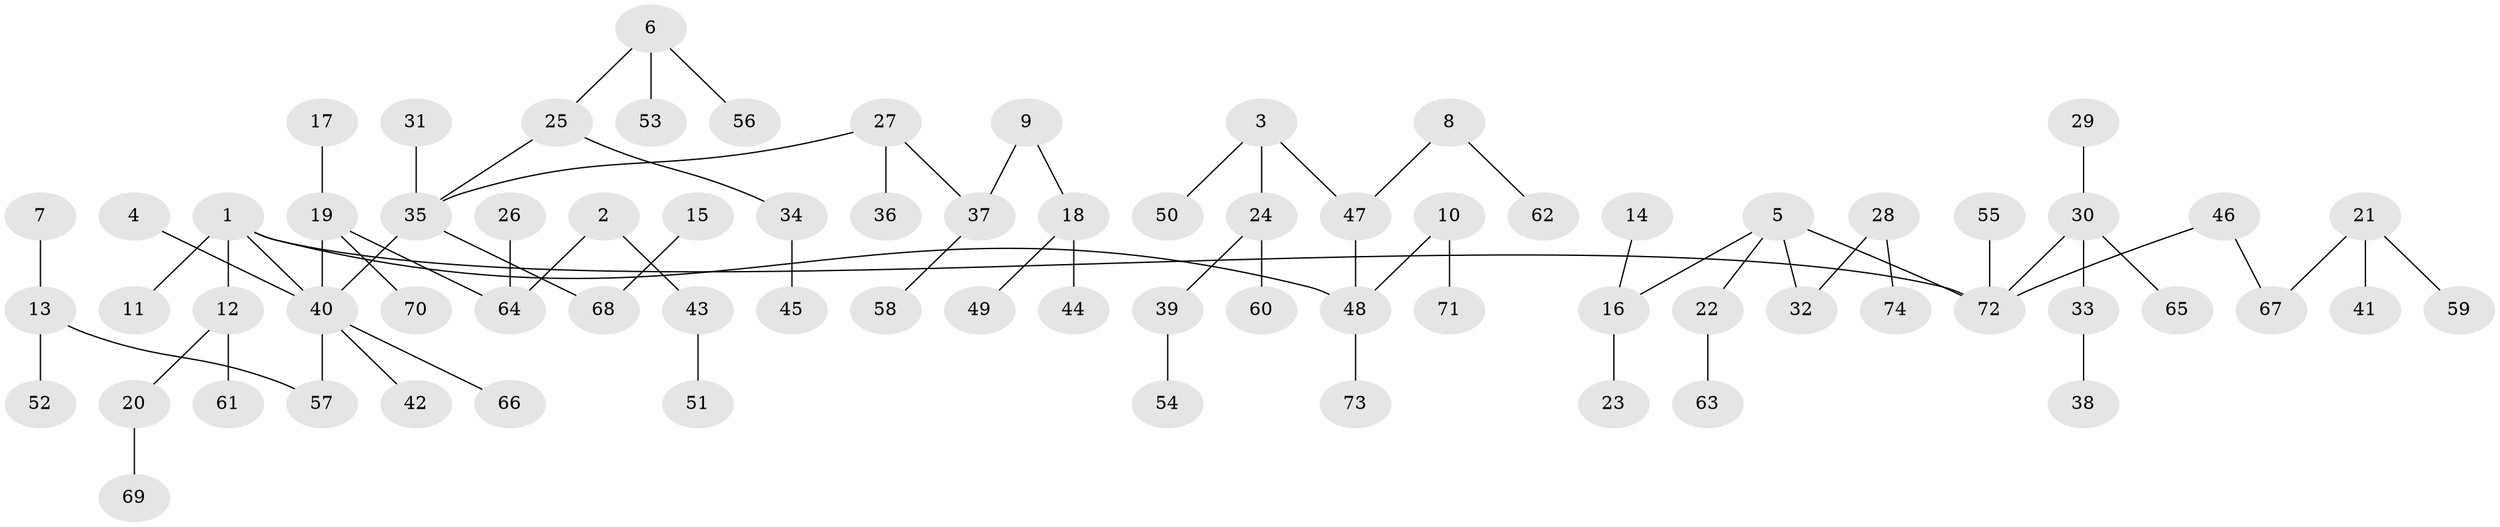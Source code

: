 // original degree distribution, {9: 0.006756756756756757, 5: 0.033783783783783786, 6: 0.02027027027027027, 4: 0.06756756756756757, 1: 0.5, 2: 0.25, 3: 0.12162162162162163}
// Generated by graph-tools (version 1.1) at 2025/02/03/09/25 03:02:17]
// undirected, 74 vertices, 73 edges
graph export_dot {
graph [start="1"]
  node [color=gray90,style=filled];
  1;
  2;
  3;
  4;
  5;
  6;
  7;
  8;
  9;
  10;
  11;
  12;
  13;
  14;
  15;
  16;
  17;
  18;
  19;
  20;
  21;
  22;
  23;
  24;
  25;
  26;
  27;
  28;
  29;
  30;
  31;
  32;
  33;
  34;
  35;
  36;
  37;
  38;
  39;
  40;
  41;
  42;
  43;
  44;
  45;
  46;
  47;
  48;
  49;
  50;
  51;
  52;
  53;
  54;
  55;
  56;
  57;
  58;
  59;
  60;
  61;
  62;
  63;
  64;
  65;
  66;
  67;
  68;
  69;
  70;
  71;
  72;
  73;
  74;
  1 -- 11 [weight=1.0];
  1 -- 12 [weight=1.0];
  1 -- 40 [weight=1.0];
  1 -- 48 [weight=1.0];
  1 -- 72 [weight=1.0];
  2 -- 43 [weight=1.0];
  2 -- 64 [weight=1.0];
  3 -- 24 [weight=1.0];
  3 -- 47 [weight=1.0];
  3 -- 50 [weight=1.0];
  4 -- 40 [weight=1.0];
  5 -- 16 [weight=1.0];
  5 -- 22 [weight=1.0];
  5 -- 32 [weight=1.0];
  5 -- 72 [weight=1.0];
  6 -- 25 [weight=1.0];
  6 -- 53 [weight=1.0];
  6 -- 56 [weight=1.0];
  7 -- 13 [weight=1.0];
  8 -- 47 [weight=1.0];
  8 -- 62 [weight=1.0];
  9 -- 18 [weight=1.0];
  9 -- 37 [weight=1.0];
  10 -- 48 [weight=1.0];
  10 -- 71 [weight=1.0];
  12 -- 20 [weight=1.0];
  12 -- 61 [weight=1.0];
  13 -- 52 [weight=1.0];
  13 -- 57 [weight=1.0];
  14 -- 16 [weight=1.0];
  15 -- 68 [weight=1.0];
  16 -- 23 [weight=1.0];
  17 -- 19 [weight=1.0];
  18 -- 44 [weight=1.0];
  18 -- 49 [weight=1.0];
  19 -- 40 [weight=1.0];
  19 -- 64 [weight=1.0];
  19 -- 70 [weight=1.0];
  20 -- 69 [weight=1.0];
  21 -- 41 [weight=1.0];
  21 -- 59 [weight=1.0];
  21 -- 67 [weight=1.0];
  22 -- 63 [weight=1.0];
  24 -- 39 [weight=1.0];
  24 -- 60 [weight=1.0];
  25 -- 34 [weight=1.0];
  25 -- 35 [weight=1.0];
  26 -- 64 [weight=1.0];
  27 -- 35 [weight=1.0];
  27 -- 36 [weight=1.0];
  27 -- 37 [weight=1.0];
  28 -- 32 [weight=1.0];
  28 -- 74 [weight=1.0];
  29 -- 30 [weight=1.0];
  30 -- 33 [weight=1.0];
  30 -- 65 [weight=1.0];
  30 -- 72 [weight=1.0];
  31 -- 35 [weight=1.0];
  33 -- 38 [weight=1.0];
  34 -- 45 [weight=1.0];
  35 -- 40 [weight=1.0];
  35 -- 68 [weight=1.0];
  37 -- 58 [weight=1.0];
  39 -- 54 [weight=1.0];
  40 -- 42 [weight=1.0];
  40 -- 57 [weight=1.0];
  40 -- 66 [weight=1.0];
  43 -- 51 [weight=1.0];
  46 -- 67 [weight=1.0];
  46 -- 72 [weight=1.0];
  47 -- 48 [weight=1.0];
  48 -- 73 [weight=1.0];
  55 -- 72 [weight=1.0];
}
